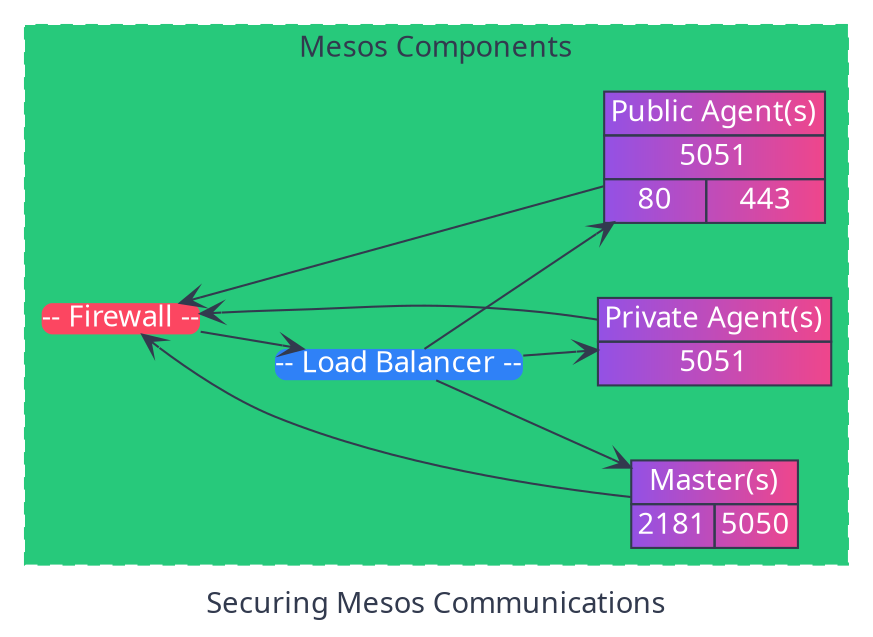 // Mesosphere Colorscheme
// MESOSPHERE_HELIOTROPE     #9351E5
// MESOSPHERE_SPACE_GRAY     #323A4E
// MESOSPHERE_MERCURY_PINK   #EF468B
// MESOSPHERE_VENUS_YELLOW   #FEDF57
// MESOSPHERE_EARTH_BLUE     #2F81F7
// MESOSPHERE_MARS_RED       #FC4661
// MESOSPHERE_JUPYTER_ORANGE #2F81F7
// MESOSPHERE_SATURN_ORCHID  #C043D7
// MESOSPHERE_URANUS_GREEN   #27C97B
// MESOSPHERE_NEPTUNE_CYAN   #20D5FF

digraph G {
  graph [
    bgcolor="transparent"
    fontcolor="#323a4e"
    fontname="Source Sans Pro"
    label="Securing Mesos Communications"
    nodesep="0.5"
    // ranksep="0.75"
    rankdir="LR"
    // splines=ortho
  ]

  node [
    color="transparent"
    fillcolor="#9351e5:#ef468b"
    fontcolor="white"
    fontname="Source Sans Pro"
    shape="box"
    style="rounded,filled"
  ]

  edge [
    color="#323a4e"
    fontcolor="#323a4e"
    fontname="Source Sans Pro"
    arrowhead="vee"
    arrowtail="vee"
  ]

  # Users
  // OPS [label="Operator(s)"]
  // DEV [label="Developer(s)"]
  // USER [label="User(s)"]

  # Firewalls and Load Balancers
  // DEV_FW_FW [
  //   fillcolor="#FC4661"
  //   label="-- Firewall --"
  //   shape="plain"
  // ]

  // DEV_FW_LB [
  //   fillcolor="#2F81F7"
  //   label="-- Load Balancer --"
  //   shape="plain"
  // ]

  MM_MA_FW [
    fillcolor="#FC4661"
    label="-- Firewall --"
    shape="plain"
  ]

  MM_MA_LB [
    fillcolor="#2F81F7"
    label="-- Load Balancer --"
    shape="plain"
  ]

  // USER_MPA_FW [
  //   fillcolor="#FC4661"
  //   label="-- Firewall --"
  //   shape="plain"
  // ]

  // USER_MPA_LB [
  //   fillcolor="#2F81F7"
  //   label="-- Load Blancer --"
  //   shape="plain"
  // ]

  # Structured Tables Nodes
  // FW [
  //   shape=plain
  //   label=<
  //     <table bgcolor="#9351e5:#ef468b" border="0" cellspacing="0" cellborder="1" color="#323a4e">
  //       <tr>
  //         <td colspan="2">Framework</td>
  //       </tr>
  //       <tr>
  //         <td port="fw_8080">8080</td>
  //         <td port="fw_8443">8443</td>
  //       </tr>
  //     </table>
  //   >
  // ]

  MM [
    shape=plain
    label=<
      <table bgcolor="#9351e5:#ef468b" border="0" cellspacing="0" cellborder="1" color="#323a4e">
        <tr>
          <td colspan="2">Master(s)</td>
        </tr>
        <tr>
          <td port="mm_2181">2181</td>
          <td port="mm_5050">5050</td>
        </tr>
      </table>
    >
  ]

  MA [
    shape=plain
    label=<
      <table bgcolor="#9351e5:#ef468b" border="0" cellspacing="0" cellborder="1" color="#323a4e">
        <tr>
          <td>Private Agent(s)</td>
        </tr>
        <tr>
          <td port="ma_5051">5051</td>
        </tr>
      </table>
    >
  ]

  MPA [
    shape=plain
    label=<
      <table bgcolor="#9351e5:#ef468b" border="0" cellspacing="0" cellborder="1" color="#323a4e">
        <tr>
          <td colspan="2">Public Agent(s)</td>
        </tr>
        <tr>
          <td colspan="2" port="mpa_5051">5051</td>
        </tr>
        <tr>
          <td port="mpa_80">80</td>
          <td port="mpa_443">443</td>
        </tr>
      </table>
    >
  ]

  # Clusters
  // subgraph cluster_developer {
  //     color="#20D5FF"
  //     fillcolor="#20D5FF"
  //     label="Framework Developers"
  //     style="dashed,filled"
  //     DEV
  //     DEV_FW_FW
  //     DEV_FW_LB
  //     FW
  // }

  // subgraph cluster_user {
  //     color="#FEDF57"
  //     fillcolor="#FEDF57"
  //     label="Service Users"
  //     style="dashed,filled"
  //     USER
  //     USER_MPA_FW
  //     USER_MPA_LB
  // }

  subgraph cluster_mesos {
      color="#27C97B"
      fillcolor="#27C97B"
      label="Mesos Components"
      style="dashed,filled"
      MM_MA_FW
      MM_MA_LB
      MM
      MA
      MPA
  }

  # Edges
  // DEV -> DEV_FW_FW -> DEV_FW_LB -> FW

  // {OPS, FW, MM, MA, MPA} -> MM_MA_FW
  {MM, MA, MPA} -> MM_MA_FW

  MM_MA_FW -> MM_MA_LB -> {MM MA MPA}

  // MM -> MA:ma_5051 [dir="none", style="dotted"]
  // MM -> MPA:mpa_5051 [dir="none", style="dotted"]

  // MPA -> MA [dir="both", style="dashed"]

  // MA -> MM:mm_2181
  // MA -> MM:mm_5050
  // MPA -> MM:mm_2181
  // MPA -> MM:mm_5050

  // USER -> USER_MPA_FW -> USER_MPA_LB
  // USER_MPA_LB -> {MPA:mpa_80 MPA:mpa_443}

  # Layout tweaks
  // {rank=same; DEV OPS USER}
}
